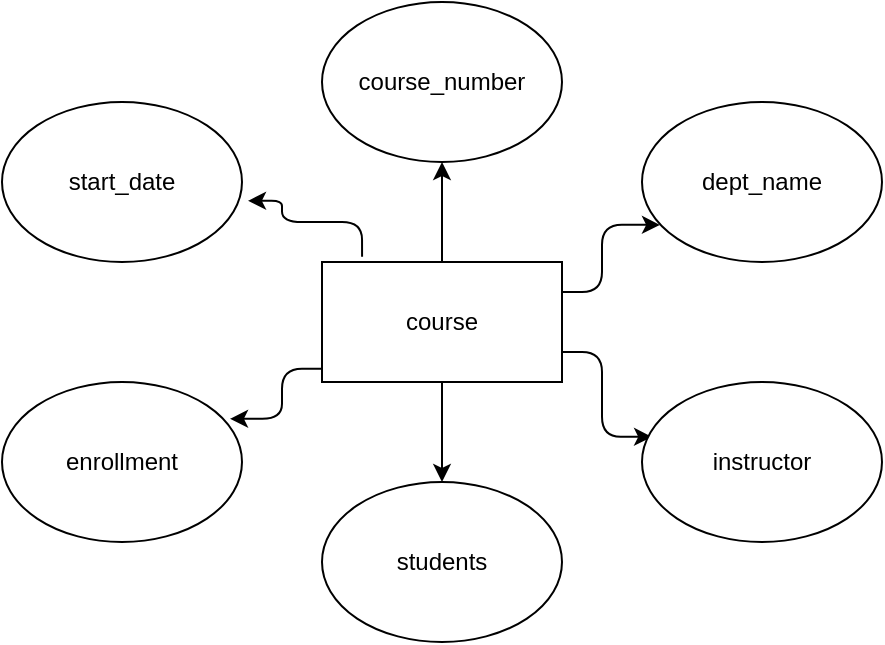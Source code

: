 <mxfile>
    <diagram id="zQgm2d1J99b4V07B1p7S" name="Page-1">
        <mxGraphModel dx="1030" dy="604" grid="1" gridSize="10" guides="1" tooltips="1" connect="1" arrows="1" fold="1" page="0" pageScale="1" pageWidth="850" pageHeight="1100" math="0" shadow="0">
            <root>
                <mxCell id="0"/>
                <mxCell id="1" parent="0"/>
                <mxCell id="9" style="edgeStyle=orthogonalEdgeStyle;html=1;exitX=0.5;exitY=0;exitDx=0;exitDy=0;entryX=0.5;entryY=1;entryDx=0;entryDy=0;" edge="1" parent="1" source="2" target="4">
                    <mxGeometry relative="1" as="geometry"/>
                </mxCell>
                <mxCell id="10" style="edgeStyle=orthogonalEdgeStyle;html=1;exitX=1;exitY=0.25;exitDx=0;exitDy=0;entryX=0.075;entryY=0.768;entryDx=0;entryDy=0;entryPerimeter=0;" edge="1" parent="1" source="2" target="5">
                    <mxGeometry relative="1" as="geometry"/>
                </mxCell>
                <mxCell id="11" style="edgeStyle=orthogonalEdgeStyle;html=1;exitX=1;exitY=0.75;exitDx=0;exitDy=0;entryX=0.042;entryY=0.343;entryDx=0;entryDy=0;entryPerimeter=0;" edge="1" parent="1" source="2" target="6">
                    <mxGeometry relative="1" as="geometry"/>
                </mxCell>
                <mxCell id="12" style="edgeStyle=orthogonalEdgeStyle;html=1;exitX=0.5;exitY=1;exitDx=0;exitDy=0;entryX=0.5;entryY=0;entryDx=0;entryDy=0;" edge="1" parent="1" source="2" target="3">
                    <mxGeometry relative="1" as="geometry"/>
                </mxCell>
                <mxCell id="13" style="edgeStyle=orthogonalEdgeStyle;html=1;exitX=0.008;exitY=0.89;exitDx=0;exitDy=0;entryX=0.95;entryY=0.23;entryDx=0;entryDy=0;entryPerimeter=0;exitPerimeter=0;" edge="1" parent="1" source="2" target="8">
                    <mxGeometry relative="1" as="geometry"/>
                </mxCell>
                <mxCell id="14" style="edgeStyle=orthogonalEdgeStyle;html=1;entryX=1.025;entryY=0.618;entryDx=0;entryDy=0;entryPerimeter=0;exitX=0.167;exitY=-0.043;exitDx=0;exitDy=0;exitPerimeter=0;" edge="1" parent="1" source="2" target="7">
                    <mxGeometry relative="1" as="geometry">
                        <mxPoint x="380" y="270" as="sourcePoint"/>
                        <Array as="points">
                            <mxPoint x="380" y="260"/>
                            <mxPoint x="340" y="260"/>
                            <mxPoint x="340" y="249"/>
                        </Array>
                    </mxGeometry>
                </mxCell>
                <mxCell id="2" value="course" style="rounded=0;whiteSpace=wrap;html=1;" vertex="1" parent="1">
                    <mxGeometry x="360" y="280" width="120" height="60" as="geometry"/>
                </mxCell>
                <mxCell id="3" value="students" style="ellipse;whiteSpace=wrap;html=1;" vertex="1" parent="1">
                    <mxGeometry x="360" y="390" width="120" height="80" as="geometry"/>
                </mxCell>
                <mxCell id="4" value="course_number" style="ellipse;whiteSpace=wrap;html=1;" vertex="1" parent="1">
                    <mxGeometry x="360" y="150" width="120" height="80" as="geometry"/>
                </mxCell>
                <mxCell id="5" value="dept_name" style="ellipse;whiteSpace=wrap;html=1;" vertex="1" parent="1">
                    <mxGeometry x="520" y="200" width="120" height="80" as="geometry"/>
                </mxCell>
                <mxCell id="6" value="instructor" style="ellipse;whiteSpace=wrap;html=1;" vertex="1" parent="1">
                    <mxGeometry x="520" y="340" width="120" height="80" as="geometry"/>
                </mxCell>
                <mxCell id="7" value="start_date" style="ellipse;whiteSpace=wrap;html=1;" vertex="1" parent="1">
                    <mxGeometry x="200" y="200" width="120" height="80" as="geometry"/>
                </mxCell>
                <mxCell id="8" value="enrollment" style="ellipse;whiteSpace=wrap;html=1;" vertex="1" parent="1">
                    <mxGeometry x="200" y="340" width="120" height="80" as="geometry"/>
                </mxCell>
            </root>
        </mxGraphModel>
    </diagram>
</mxfile>